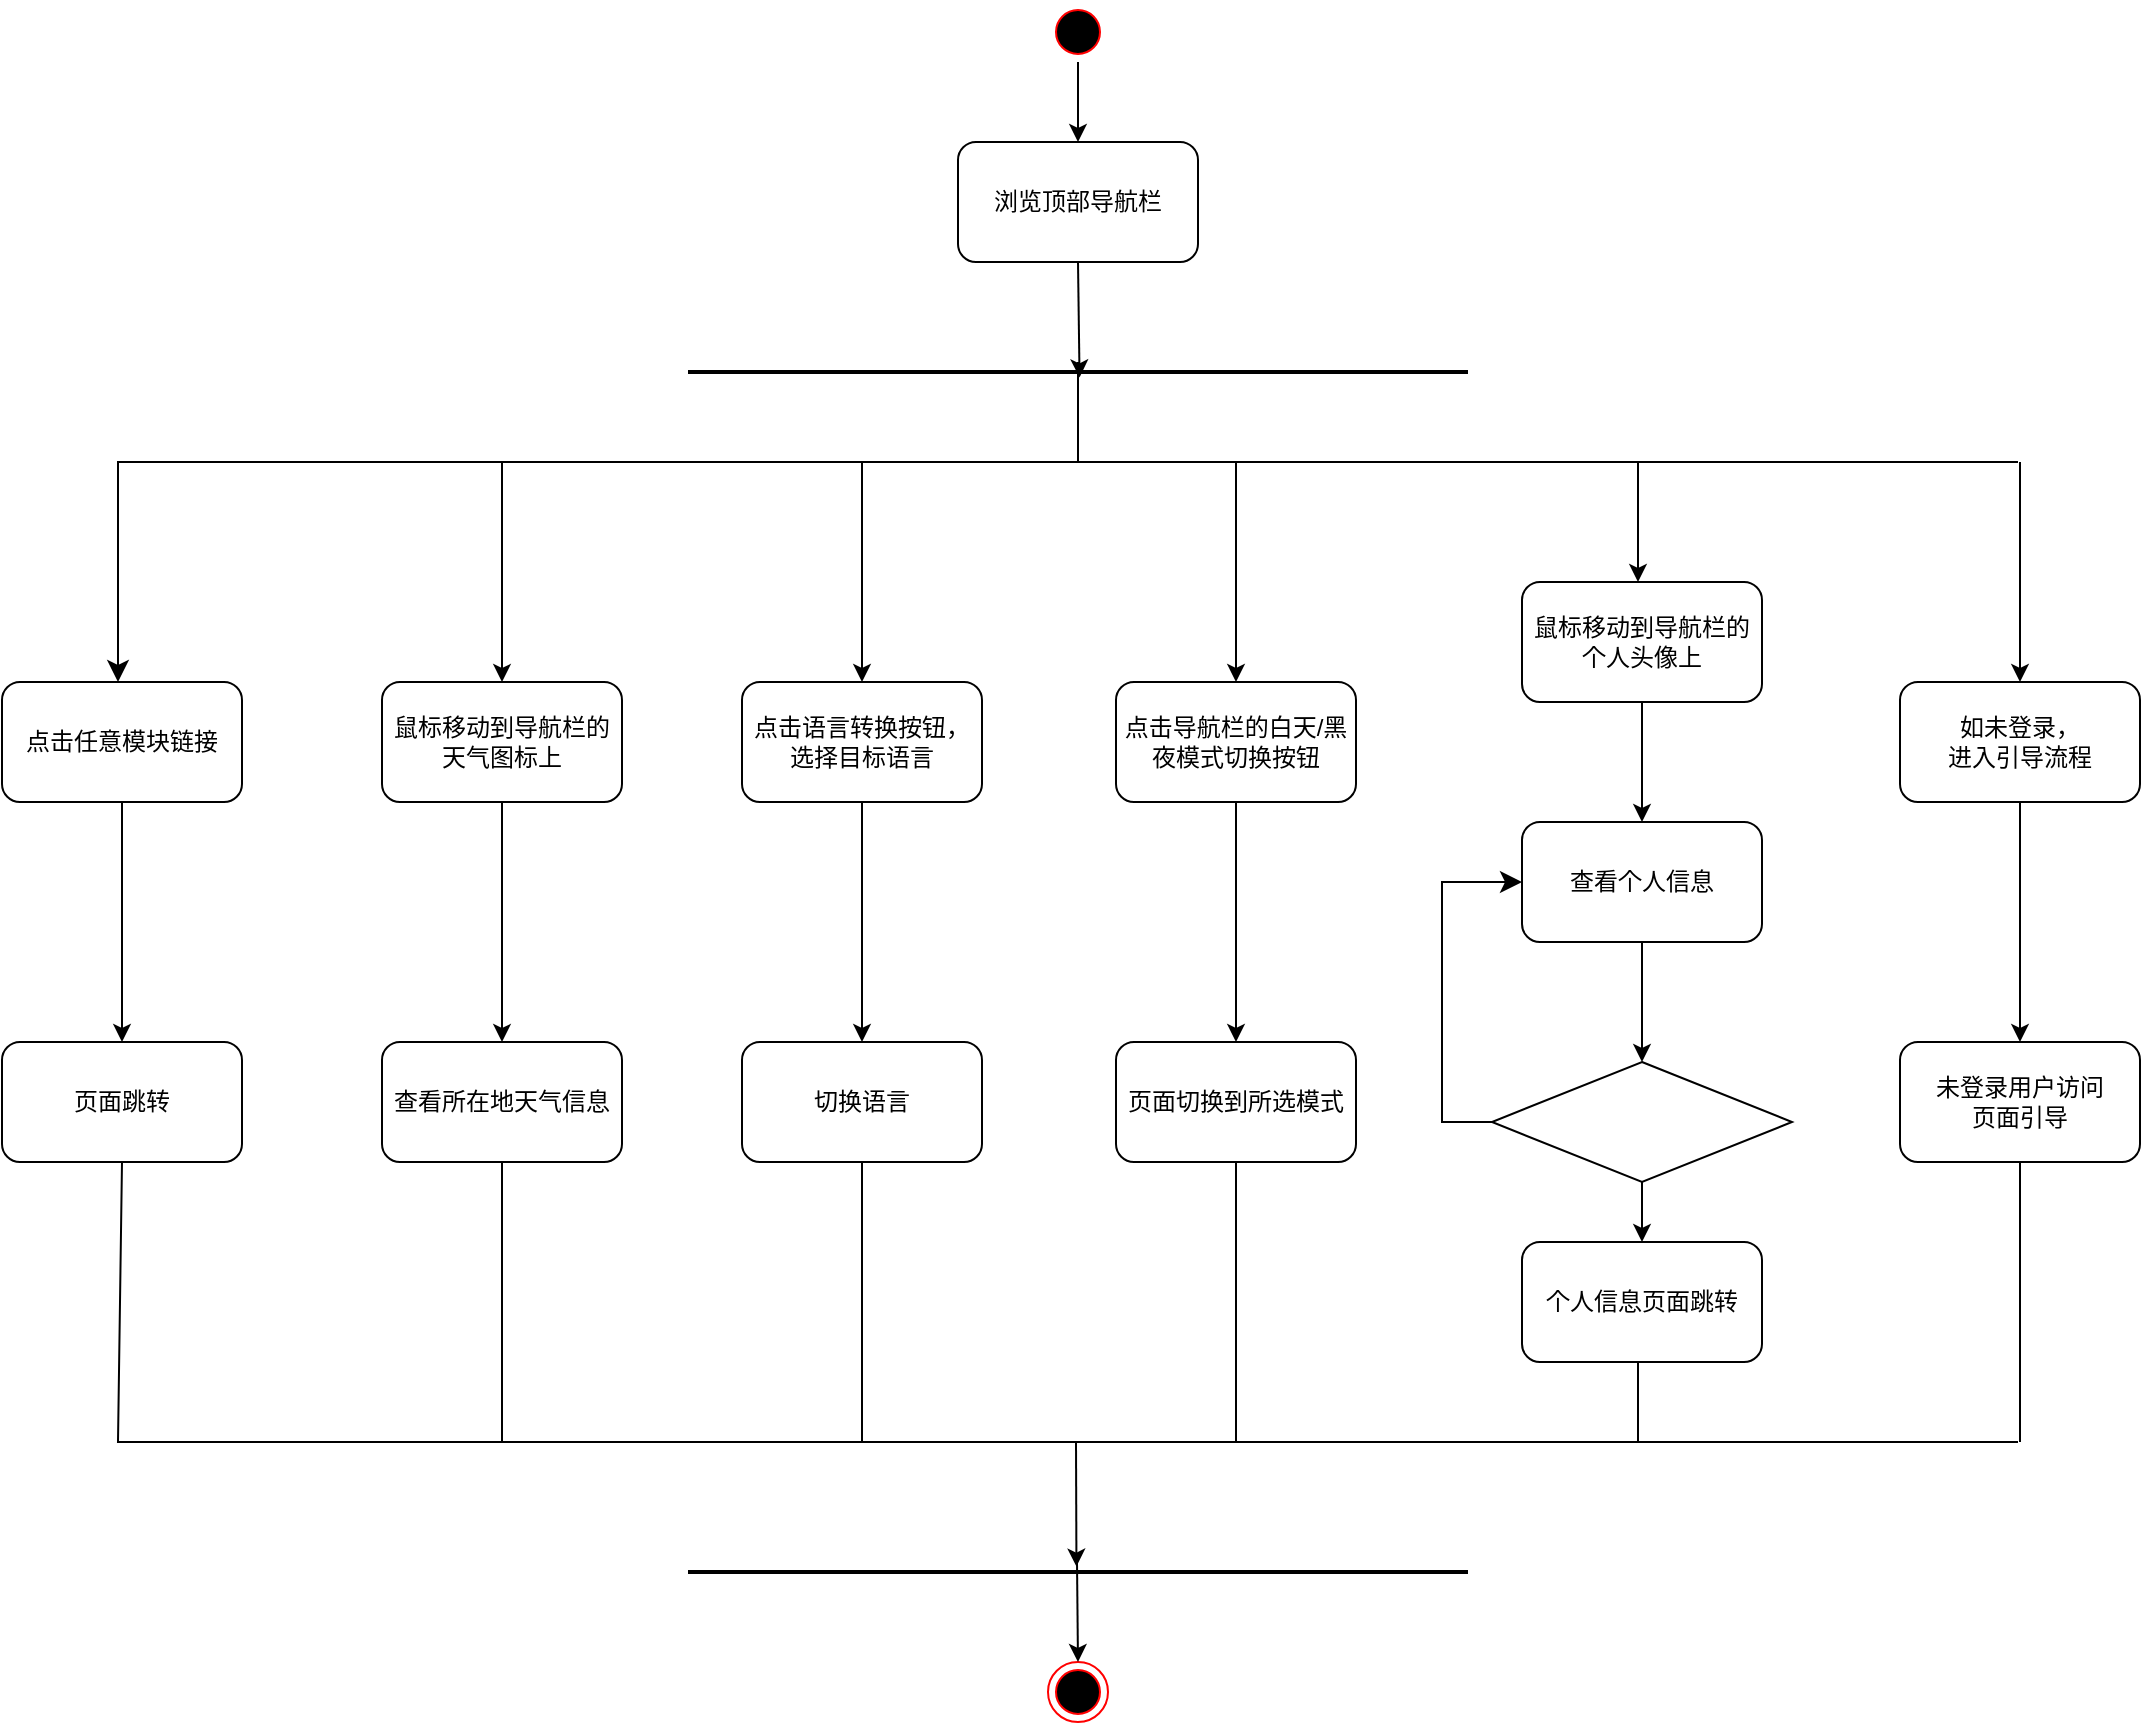<mxfile version="24.7.5">
  <diagram name="Page-1" id="e7e014a7-5840-1c2e-5031-d8a46d1fe8dd">
    <mxGraphModel dx="1276" dy="-220" grid="1" gridSize="10" guides="1" tooltips="1" connect="1" arrows="1" fold="1" page="1" pageScale="1" pageWidth="1169" pageHeight="826" background="none" math="0" shadow="0">
      <root>
        <mxCell id="0" />
        <mxCell id="1" parent="0" />
        <mxCell id="ipgpOAhw7nAIpSqk535y-1" value="" style="ellipse;shape=startState;fillColor=#000000;strokeColor=#ff0000;" parent="1" vertex="1">
          <mxGeometry x="573" y="860" width="30" height="30" as="geometry" />
        </mxCell>
        <mxCell id="ipgpOAhw7nAIpSqk535y-2" value="" style="ellipse;shape=endState;fillColor=#000000;strokeColor=#ff0000;direction=south;" parent="1" vertex="1">
          <mxGeometry x="573" y="1690" width="30" height="30" as="geometry" />
        </mxCell>
        <mxCell id="ipgpOAhw7nAIpSqk535y-3" value="" style="endArrow=classic;html=1;rounded=0;exitX=0.5;exitY=1;exitDx=0;exitDy=0;" parent="1" edge="1">
          <mxGeometry width="50" height="50" relative="1" as="geometry">
            <mxPoint x="588" y="890" as="sourcePoint" />
            <mxPoint x="588" y="930" as="targetPoint" />
          </mxGeometry>
        </mxCell>
        <mxCell id="ipgpOAhw7nAIpSqk535y-4" value="" style="endArrow=classic;html=1;rounded=0;exitX=0.5;exitY=1;exitDx=0;exitDy=0;entryX=0.502;entryY=0.53;entryDx=0;entryDy=0;entryPerimeter=0;" parent="1" source="ipgpOAhw7nAIpSqk535y-5" target="ipgpOAhw7nAIpSqk535y-60" edge="1">
          <mxGeometry width="50" height="50" relative="1" as="geometry">
            <mxPoint x="588" y="890" as="sourcePoint" />
            <mxPoint x="589" y="980" as="targetPoint" />
          </mxGeometry>
        </mxCell>
        <mxCell id="ipgpOAhw7nAIpSqk535y-5" value="浏览顶部导航栏" style="rounded=1;whiteSpace=wrap;html=1;" parent="1" vertex="1">
          <mxGeometry x="528" y="930" width="120" height="60" as="geometry" />
        </mxCell>
        <mxCell id="ipgpOAhw7nAIpSqk535y-9" value="" style="endArrow=classic;html=1;rounded=0;" parent="1" edge="1">
          <mxGeometry width="50" height="50" relative="1" as="geometry">
            <mxPoint x="587.5" y="1640" as="sourcePoint" />
            <mxPoint x="588" y="1690" as="targetPoint" />
          </mxGeometry>
        </mxCell>
        <mxCell id="ipgpOAhw7nAIpSqk535y-26" value="" style="endArrow=none;html=1;rounded=0;" parent="1" edge="1">
          <mxGeometry width="50" height="50" relative="1" as="geometry">
            <mxPoint x="895" y="1390" as="sourcePoint" />
            <mxPoint x="895" y="1390" as="targetPoint" />
          </mxGeometry>
        </mxCell>
        <mxCell id="ipgpOAhw7nAIpSqk535y-27" value="查看个人信息" style="rounded=1;whiteSpace=wrap;html=1;" parent="1" vertex="1">
          <mxGeometry x="810" y="1270" width="120" height="60" as="geometry" />
        </mxCell>
        <mxCell id="ipgpOAhw7nAIpSqk535y-28" value="" style="endArrow=classic;html=1;rounded=0;exitX=0.5;exitY=1;exitDx=0;exitDy=0;entryX=0.5;entryY=0;entryDx=0;entryDy=0;" parent="1" source="ipgpOAhw7nAIpSqk535y-27" target="ipgpOAhw7nAIpSqk535y-29" edge="1">
          <mxGeometry width="50" height="50" relative="1" as="geometry">
            <mxPoint x="1140" y="1350" as="sourcePoint" />
            <mxPoint x="870" y="1380" as="targetPoint" />
          </mxGeometry>
        </mxCell>
        <mxCell id="ipgpOAhw7nAIpSqk535y-29" value="" style="rhombus;whiteSpace=wrap;html=1;" parent="1" vertex="1">
          <mxGeometry x="795" y="1390" width="150" height="60" as="geometry" />
        </mxCell>
        <mxCell id="ipgpOAhw7nAIpSqk535y-30" value="" style="edgeStyle=elbowEdgeStyle;elbow=horizontal;endArrow=classic;html=1;curved=0;rounded=0;endSize=8;startSize=8;exitX=0;exitY=0.5;exitDx=0;exitDy=0;entryX=0;entryY=0.5;entryDx=0;entryDy=0;" parent="1" source="ipgpOAhw7nAIpSqk535y-29" target="ipgpOAhw7nAIpSqk535y-27" edge="1">
          <mxGeometry width="50" height="50" relative="1" as="geometry">
            <mxPoint x="1140" y="1350" as="sourcePoint" />
            <mxPoint x="1190" y="1300" as="targetPoint" />
            <Array as="points">
              <mxPoint x="770" y="1360" />
            </Array>
          </mxGeometry>
        </mxCell>
        <mxCell id="ipgpOAhw7nAIpSqk535y-36" value="页面跳转" style="rounded=1;whiteSpace=wrap;html=1;" parent="1" vertex="1">
          <mxGeometry x="50" y="1380" width="120" height="60" as="geometry" />
        </mxCell>
        <mxCell id="ipgpOAhw7nAIpSqk535y-37" value="查看所在地天气信息" style="rounded=1;whiteSpace=wrap;html=1;" parent="1" vertex="1">
          <mxGeometry x="240" y="1380" width="120" height="60" as="geometry" />
        </mxCell>
        <mxCell id="ipgpOAhw7nAIpSqk535y-40" value="个人信息页面跳转" style="rounded=1;whiteSpace=wrap;html=1;" parent="1" vertex="1">
          <mxGeometry x="810" y="1480" width="120" height="60" as="geometry" />
        </mxCell>
        <mxCell id="ipgpOAhw7nAIpSqk535y-46" value="" style="endArrow=classic;html=1;rounded=0;exitX=0.5;exitY=1;exitDx=0;exitDy=0;entryX=0.5;entryY=0;entryDx=0;entryDy=0;" parent="1" source="ipgpOAhw7nAIpSqk535y-29" target="ipgpOAhw7nAIpSqk535y-40" edge="1">
          <mxGeometry width="50" height="50" relative="1" as="geometry">
            <mxPoint x="490" y="1300" as="sourcePoint" />
            <mxPoint x="540" y="1250" as="targetPoint" />
          </mxGeometry>
        </mxCell>
        <mxCell id="ipgpOAhw7nAIpSqk535y-48" value="点击任意模块链接" style="rounded=1;whiteSpace=wrap;html=1;" parent="1" vertex="1">
          <mxGeometry x="50" y="1200" width="120" height="60" as="geometry" />
        </mxCell>
        <mxCell id="ipgpOAhw7nAIpSqk535y-50" value="鼠标移动到导航栏的天气图标上" style="rounded=1;whiteSpace=wrap;html=1;" parent="1" vertex="1">
          <mxGeometry x="240" y="1200" width="120" height="60" as="geometry" />
        </mxCell>
        <mxCell id="ipgpOAhw7nAIpSqk535y-56" value="鼠标移动到导航栏的个人头像上" style="rounded=1;whiteSpace=wrap;html=1;" parent="1" vertex="1">
          <mxGeometry x="810" y="1150" width="120" height="60" as="geometry" />
        </mxCell>
        <mxCell id="ipgpOAhw7nAIpSqk535y-57" value="" style="endArrow=classic;html=1;rounded=0;exitX=0.5;exitY=1;exitDx=0;exitDy=0;" parent="1" source="ipgpOAhw7nAIpSqk535y-56" edge="1">
          <mxGeometry width="50" height="50" relative="1" as="geometry">
            <mxPoint x="1476" y="1280" as="sourcePoint" />
            <mxPoint x="870" y="1270" as="targetPoint" />
          </mxGeometry>
        </mxCell>
        <mxCell id="ipgpOAhw7nAIpSqk535y-60" value="" style="line;strokeWidth=2;html=1;" parent="1" vertex="1">
          <mxGeometry x="393" y="1000" width="390" height="90" as="geometry" />
        </mxCell>
        <mxCell id="ipgpOAhw7nAIpSqk535y-61" value="" style="line;strokeWidth=2;html=1;" parent="1" vertex="1">
          <mxGeometry x="393" y="1600" width="390" height="90" as="geometry" />
        </mxCell>
        <mxCell id="ipgpOAhw7nAIpSqk535y-62" value="" style="endArrow=none;html=1;rounded=0;" parent="1" edge="1">
          <mxGeometry width="50" height="50" relative="1" as="geometry">
            <mxPoint x="588" y="1090" as="sourcePoint" />
            <mxPoint x="588" y="1040" as="targetPoint" />
          </mxGeometry>
        </mxCell>
        <mxCell id="ipgpOAhw7nAIpSqk535y-63" value="" style="edgeStyle=elbowEdgeStyle;elbow=horizontal;endArrow=classic;html=1;curved=0;rounded=0;endSize=8;startSize=8;" parent="1" edge="1">
          <mxGeometry width="50" height="50" relative="1" as="geometry">
            <mxPoint x="1058" y="1090" as="sourcePoint" />
            <mxPoint x="108" y="1200" as="targetPoint" />
            <Array as="points">
              <mxPoint x="108" y="1090" />
            </Array>
          </mxGeometry>
        </mxCell>
        <mxCell id="ipgpOAhw7nAIpSqk535y-64" value="" style="endArrow=classic;html=1;rounded=0;entryX=0.5;entryY=0;entryDx=0;entryDy=0;" parent="1" target="ipgpOAhw7nAIpSqk535y-50" edge="1">
          <mxGeometry width="50" height="50" relative="1" as="geometry">
            <mxPoint x="300" y="1090" as="sourcePoint" />
            <mxPoint x="298" y="1150" as="targetPoint" />
          </mxGeometry>
        </mxCell>
        <mxCell id="ipgpOAhw7nAIpSqk535y-67" value="" style="endArrow=classic;html=1;rounded=0;" parent="1" edge="1">
          <mxGeometry width="50" height="50" relative="1" as="geometry">
            <mxPoint x="868" y="1090" as="sourcePoint" />
            <mxPoint x="868" y="1150" as="targetPoint" />
          </mxGeometry>
        </mxCell>
        <mxCell id="ipgpOAhw7nAIpSqk535y-69" value="" style="endArrow=none;html=1;rounded=0;exitX=0.5;exitY=1;exitDx=0;exitDy=0;" parent="1" source="ipgpOAhw7nAIpSqk535y-36" edge="1">
          <mxGeometry width="50" height="50" relative="1" as="geometry">
            <mxPoint x="108" y="1540" as="sourcePoint" />
            <mxPoint x="1058" y="1580" as="targetPoint" />
            <Array as="points">
              <mxPoint x="108" y="1580" />
            </Array>
          </mxGeometry>
        </mxCell>
        <mxCell id="ipgpOAhw7nAIpSqk535y-70" value="" style="endArrow=classic;html=1;rounded=0;entryX=0.498;entryY=0.47;entryDx=0;entryDy=0;entryPerimeter=0;" parent="1" target="ipgpOAhw7nAIpSqk535y-61" edge="1">
          <mxGeometry width="50" height="50" relative="1" as="geometry">
            <mxPoint x="587" y="1580" as="sourcePoint" />
            <mxPoint x="588" y="1650" as="targetPoint" />
          </mxGeometry>
        </mxCell>
        <mxCell id="ipgpOAhw7nAIpSqk535y-71" value="" style="endArrow=none;html=1;rounded=0;exitX=0.5;exitY=1;exitDx=0;exitDy=0;" parent="1" source="ipgpOAhw7nAIpSqk535y-37" edge="1">
          <mxGeometry width="50" height="50" relative="1" as="geometry">
            <mxPoint x="298" y="1540" as="sourcePoint" />
            <mxPoint x="300" y="1580" as="targetPoint" />
          </mxGeometry>
        </mxCell>
        <mxCell id="ipgpOAhw7nAIpSqk535y-74" value="" style="endArrow=none;html=1;rounded=0;exitX=0.5;exitY=1;exitDx=0;exitDy=0;" parent="1" edge="1">
          <mxGeometry width="50" height="50" relative="1" as="geometry">
            <mxPoint x="868" y="1540" as="sourcePoint" />
            <mxPoint x="868" y="1580" as="targetPoint" />
          </mxGeometry>
        </mxCell>
        <mxCell id="ipgpOAhw7nAIpSqk535y-76" value="" style="endArrow=classic;html=1;rounded=0;exitX=0.5;exitY=1;exitDx=0;exitDy=0;entryX=0.5;entryY=0;entryDx=0;entryDy=0;" parent="1" source="ipgpOAhw7nAIpSqk535y-48" target="ipgpOAhw7nAIpSqk535y-36" edge="1">
          <mxGeometry width="50" height="50" relative="1" as="geometry">
            <mxPoint x="510" y="1340" as="sourcePoint" />
            <mxPoint x="560" y="1290" as="targetPoint" />
          </mxGeometry>
        </mxCell>
        <mxCell id="ipgpOAhw7nAIpSqk535y-77" value="" style="endArrow=classic;html=1;rounded=0;exitX=0.5;exitY=1;exitDx=0;exitDy=0;entryX=0.5;entryY=0;entryDx=0;entryDy=0;" parent="1" source="ipgpOAhw7nAIpSqk535y-50" target="ipgpOAhw7nAIpSqk535y-37" edge="1">
          <mxGeometry width="50" height="50" relative="1" as="geometry">
            <mxPoint x="510" y="1540" as="sourcePoint" />
            <mxPoint x="560" y="1490" as="targetPoint" />
          </mxGeometry>
        </mxCell>
        <mxCell id="ipgpOAhw7nAIpSqk535y-78" value="切换语言" style="rounded=1;whiteSpace=wrap;html=1;" parent="1" vertex="1">
          <mxGeometry x="420" y="1380" width="120" height="60" as="geometry" />
        </mxCell>
        <mxCell id="ipgpOAhw7nAIpSqk535y-79" value="点击语言转换按钮，选择目标语言" style="rounded=1;whiteSpace=wrap;html=1;" parent="1" vertex="1">
          <mxGeometry x="420" y="1200" width="120" height="60" as="geometry" />
        </mxCell>
        <mxCell id="ipgpOAhw7nAIpSqk535y-80" value="" style="endArrow=classic;html=1;rounded=0;entryX=0.5;entryY=0;entryDx=0;entryDy=0;" parent="1" target="ipgpOAhw7nAIpSqk535y-79" edge="1">
          <mxGeometry width="50" height="50" relative="1" as="geometry">
            <mxPoint x="480" y="1090" as="sourcePoint" />
            <mxPoint x="478" y="1150" as="targetPoint" />
          </mxGeometry>
        </mxCell>
        <mxCell id="ipgpOAhw7nAIpSqk535y-81" value="" style="endArrow=none;html=1;rounded=0;exitX=0.5;exitY=1;exitDx=0;exitDy=0;" parent="1" source="ipgpOAhw7nAIpSqk535y-78" edge="1">
          <mxGeometry width="50" height="50" relative="1" as="geometry">
            <mxPoint x="478" y="1540" as="sourcePoint" />
            <mxPoint x="480" y="1580" as="targetPoint" />
          </mxGeometry>
        </mxCell>
        <mxCell id="ipgpOAhw7nAIpSqk535y-82" value="" style="endArrow=classic;html=1;rounded=0;exitX=0.5;exitY=1;exitDx=0;exitDy=0;entryX=0.5;entryY=0;entryDx=0;entryDy=0;" parent="1" source="ipgpOAhw7nAIpSqk535y-79" target="ipgpOAhw7nAIpSqk535y-78" edge="1">
          <mxGeometry width="50" height="50" relative="1" as="geometry">
            <mxPoint x="690" y="1540" as="sourcePoint" />
            <mxPoint x="740" y="1490" as="targetPoint" />
          </mxGeometry>
        </mxCell>
        <mxCell id="ipgpOAhw7nAIpSqk535y-84" value="页面切换到所选模式" style="rounded=1;whiteSpace=wrap;html=1;" parent="1" vertex="1">
          <mxGeometry x="607" y="1380" width="120" height="60" as="geometry" />
        </mxCell>
        <mxCell id="ipgpOAhw7nAIpSqk535y-85" value="点击导航栏的白天/黑夜模式切换按钮" style="rounded=1;whiteSpace=wrap;html=1;" parent="1" vertex="1">
          <mxGeometry x="607" y="1200" width="120" height="60" as="geometry" />
        </mxCell>
        <mxCell id="ipgpOAhw7nAIpSqk535y-86" value="" style="endArrow=classic;html=1;rounded=0;entryX=0.5;entryY=0;entryDx=0;entryDy=0;" parent="1" target="ipgpOAhw7nAIpSqk535y-85" edge="1">
          <mxGeometry width="50" height="50" relative="1" as="geometry">
            <mxPoint x="667" y="1090" as="sourcePoint" />
            <mxPoint x="665" y="1150" as="targetPoint" />
          </mxGeometry>
        </mxCell>
        <mxCell id="ipgpOAhw7nAIpSqk535y-87" value="" style="endArrow=none;html=1;rounded=0;exitX=0.5;exitY=1;exitDx=0;exitDy=0;" parent="1" source="ipgpOAhw7nAIpSqk535y-84" edge="1">
          <mxGeometry width="50" height="50" relative="1" as="geometry">
            <mxPoint x="665" y="1540" as="sourcePoint" />
            <mxPoint x="667" y="1580" as="targetPoint" />
          </mxGeometry>
        </mxCell>
        <mxCell id="ipgpOAhw7nAIpSqk535y-88" value="" style="endArrow=classic;html=1;rounded=0;exitX=0.5;exitY=1;exitDx=0;exitDy=0;entryX=0.5;entryY=0;entryDx=0;entryDy=0;" parent="1" source="ipgpOAhw7nAIpSqk535y-85" target="ipgpOAhw7nAIpSqk535y-84" edge="1">
          <mxGeometry width="50" height="50" relative="1" as="geometry">
            <mxPoint x="877" y="1540" as="sourcePoint" />
            <mxPoint x="927" y="1490" as="targetPoint" />
          </mxGeometry>
        </mxCell>
        <mxCell id="ipgpOAhw7nAIpSqk535y-89" value="未登录用户访问&lt;div&gt;页面引导&lt;/div&gt;" style="rounded=1;whiteSpace=wrap;html=1;" parent="1" vertex="1">
          <mxGeometry x="999" y="1380" width="120" height="60" as="geometry" />
        </mxCell>
        <mxCell id="ipgpOAhw7nAIpSqk535y-90" value="如未登录，&lt;div&gt;进入引导流程&lt;/div&gt;" style="rounded=1;whiteSpace=wrap;html=1;" parent="1" vertex="1">
          <mxGeometry x="999" y="1200" width="120" height="60" as="geometry" />
        </mxCell>
        <mxCell id="ipgpOAhw7nAIpSqk535y-91" value="" style="endArrow=classic;html=1;rounded=0;entryX=0.5;entryY=0;entryDx=0;entryDy=0;" parent="1" target="ipgpOAhw7nAIpSqk535y-90" edge="1">
          <mxGeometry width="50" height="50" relative="1" as="geometry">
            <mxPoint x="1059" y="1090" as="sourcePoint" />
            <mxPoint x="1057" y="1150" as="targetPoint" />
          </mxGeometry>
        </mxCell>
        <mxCell id="ipgpOAhw7nAIpSqk535y-92" value="" style="endArrow=none;html=1;rounded=0;exitX=0.5;exitY=1;exitDx=0;exitDy=0;" parent="1" source="ipgpOAhw7nAIpSqk535y-89" edge="1">
          <mxGeometry width="50" height="50" relative="1" as="geometry">
            <mxPoint x="1057" y="1540" as="sourcePoint" />
            <mxPoint x="1059" y="1580" as="targetPoint" />
          </mxGeometry>
        </mxCell>
        <mxCell id="ipgpOAhw7nAIpSqk535y-93" value="" style="endArrow=classic;html=1;rounded=0;exitX=0.5;exitY=1;exitDx=0;exitDy=0;entryX=0.5;entryY=0;entryDx=0;entryDy=0;" parent="1" source="ipgpOAhw7nAIpSqk535y-90" target="ipgpOAhw7nAIpSqk535y-89" edge="1">
          <mxGeometry width="50" height="50" relative="1" as="geometry">
            <mxPoint x="1269" y="1540" as="sourcePoint" />
            <mxPoint x="1319" y="1490" as="targetPoint" />
          </mxGeometry>
        </mxCell>
      </root>
    </mxGraphModel>
  </diagram>
</mxfile>

